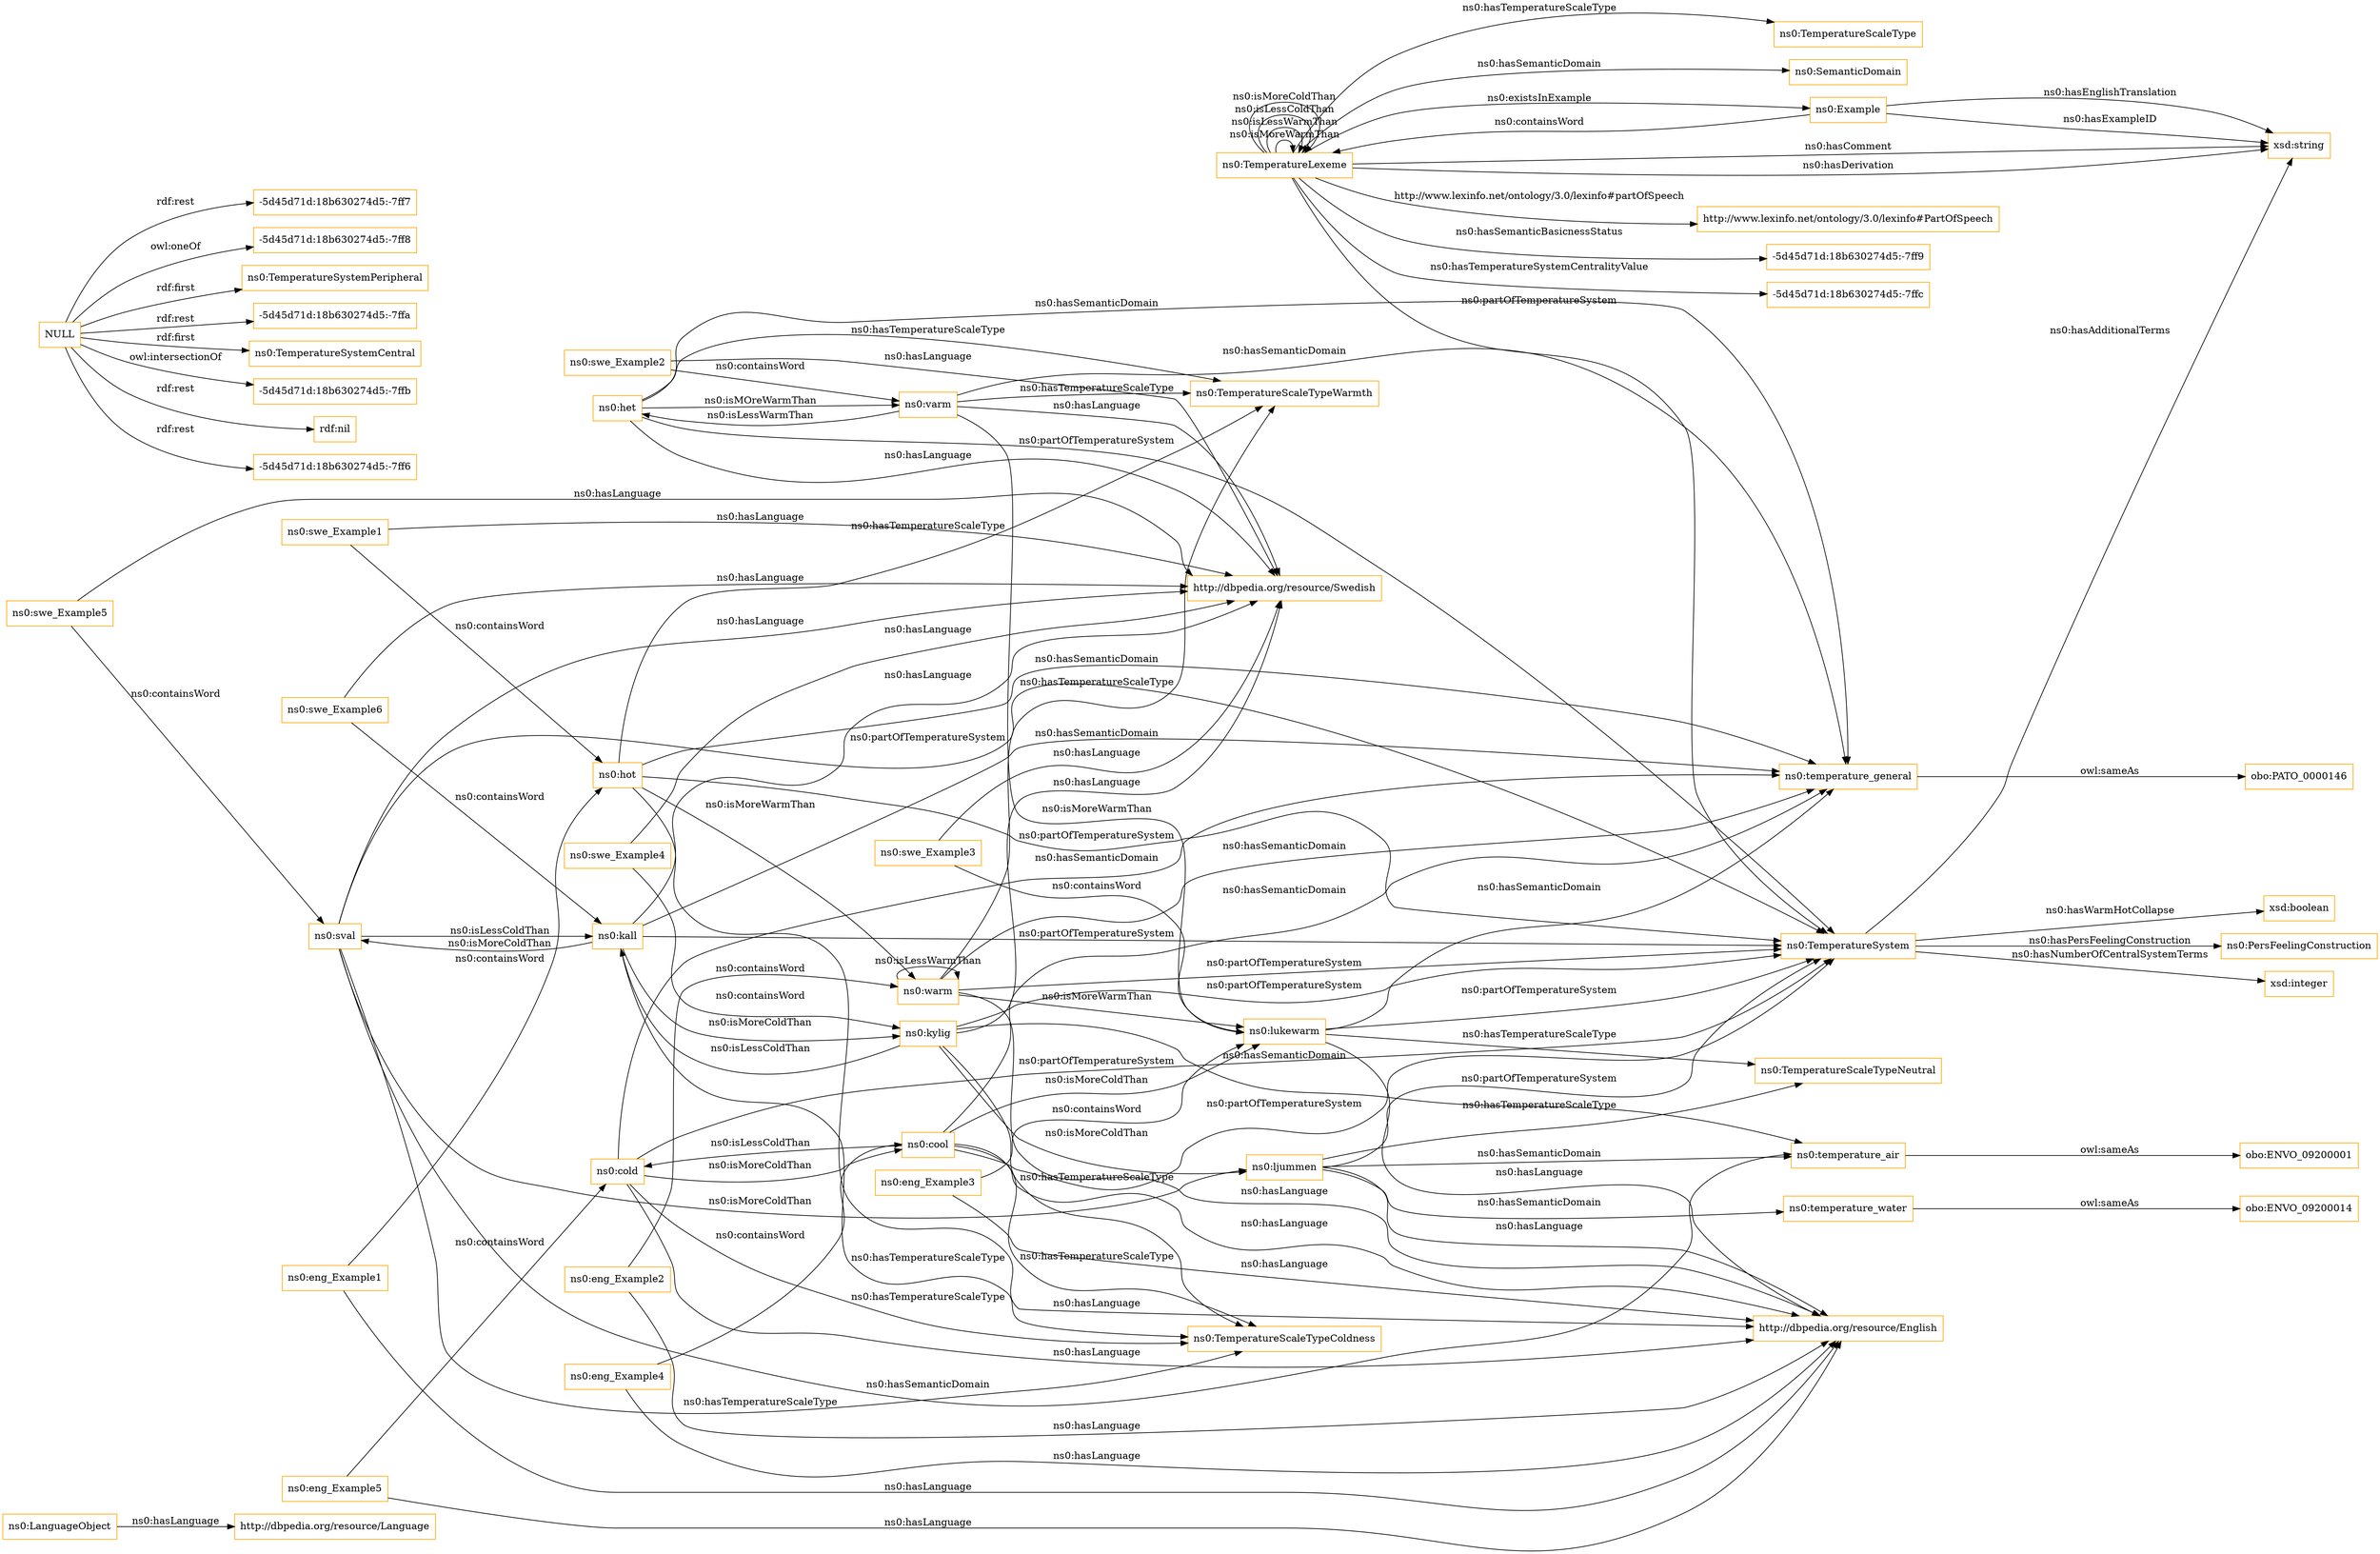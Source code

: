 digraph ar2dtool_diagram { 
rankdir=LR;
size="1501"
node [shape = rectangle, color="orange"]; "ns0:LanguageObject" "ns0:TemperatureLexeme" "ns0:temperature_water" "ns0:temperature_air" "ns0:TemperatureScaleTypeWarmth" "-5d45d71d:18b630274d5:-7ffc" "ns0:TemperatureScaleTypeNeutral" "ns0:TemperatureScaleTypeColdness" "ns0:TemperatureScaleType" "ns0:SemanticDomain" "ns0:temperature_general" "ns0:Example" "ns0:TemperatureSystem" ; /*classes style*/
	"ns0:het" -> "ns0:varm" [ label = "ns0:isMOreWarmThan" ];
	"ns0:het" -> "ns0:TemperatureScaleTypeWarmth" [ label = "ns0:hasTemperatureScaleType" ];
	"ns0:het" -> "ns0:TemperatureSystem" [ label = "ns0:partOfTemperatureSystem" ];
	"ns0:het" -> "ns0:temperature_general" [ label = "ns0:hasSemanticDomain" ];
	"ns0:het" -> "http://dbpedia.org/resource/Swedish" [ label = "ns0:hasLanguage" ];
	"ns0:swe_Example2" -> "http://dbpedia.org/resource/Swedish" [ label = "ns0:hasLanguage" ];
	"ns0:swe_Example2" -> "ns0:varm" [ label = "ns0:containsWord" ];
	"ns0:cold" -> "ns0:cool" [ label = "ns0:isMoreColdThan" ];
	"ns0:cold" -> "ns0:TemperatureScaleTypeColdness" [ label = "ns0:hasTemperatureScaleType" ];
	"ns0:cold" -> "ns0:TemperatureSystem" [ label = "ns0:partOfTemperatureSystem" ];
	"ns0:cold" -> "ns0:temperature_general" [ label = "ns0:hasSemanticDomain" ];
	"ns0:cold" -> "http://dbpedia.org/resource/English" [ label = "ns0:hasLanguage" ];
	"ns0:eng_Example5" -> "http://dbpedia.org/resource/English" [ label = "ns0:hasLanguage" ];
	"ns0:eng_Example5" -> "ns0:cold" [ label = "ns0:containsWord" ];
	"ns0:swe_Example1" -> "http://dbpedia.org/resource/Swedish" [ label = "ns0:hasLanguage" ];
	"ns0:swe_Example1" -> "ns0:hot" [ label = "ns0:containsWord" ];
	"ns0:temperature_water" -> "obo:ENVO_09200014" [ label = "owl:sameAs" ];
	"ns0:eng_Example4" -> "http://dbpedia.org/resource/English" [ label = "ns0:hasLanguage" ];
	"ns0:eng_Example4" -> "ns0:cool" [ label = "ns0:containsWord" ];
	"ns0:cool" -> "ns0:lukewarm" [ label = "ns0:isMoreColdThan" ];
	"ns0:cool" -> "ns0:cold" [ label = "ns0:isLessColdThan" ];
	"ns0:cool" -> "ns0:TemperatureScaleTypeColdness" [ label = "ns0:hasTemperatureScaleType" ];
	"ns0:cool" -> "ns0:TemperatureSystem" [ label = "ns0:partOfTemperatureSystem" ];
	"ns0:cool" -> "ns0:temperature_general" [ label = "ns0:hasSemanticDomain" ];
	"ns0:cool" -> "http://dbpedia.org/resource/English" [ label = "ns0:hasLanguage" ];
	"ns0:warm" -> "ns0:lukewarm" [ label = "ns0:isMoreWarmThan" ];
	"ns0:warm" -> "ns0:warm" [ label = "ns0:isLessWarmThan" ];
	"ns0:warm" -> "ns0:TemperatureScaleTypeWarmth" [ label = "ns0:hasTemperatureScaleType" ];
	"ns0:warm" -> "ns0:TemperatureSystem" [ label = "ns0:partOfTemperatureSystem" ];
	"ns0:warm" -> "ns0:temperature_general" [ label = "ns0:hasSemanticDomain" ];
	"ns0:warm" -> "http://dbpedia.org/resource/English" [ label = "ns0:hasLanguage" ];
	"ns0:temperature_air" -> "obo:ENVO_09200001" [ label = "owl:sameAs" ];
	"ns0:swe_Example6" -> "http://dbpedia.org/resource/Swedish" [ label = "ns0:hasLanguage" ];
	"ns0:swe_Example6" -> "ns0:kall" [ label = "ns0:containsWord" ];
	"ns0:varm" -> "ns0:TemperatureScaleTypeWarmth" [ label = "ns0:hasTemperatureScaleType" ];
	"ns0:varm" -> "ns0:het" [ label = "ns0:isLessWarmThan" ];
	"ns0:varm" -> "http://dbpedia.org/resource/Swedish" [ label = "ns0:hasLanguage" ];
	"ns0:varm" -> "ns0:lukewarm" [ label = "ns0:isMoreWarmThan" ];
	"ns0:varm" -> "ns0:temperature_general" [ label = "ns0:hasSemanticDomain" ];
	"ns0:eng_Example3" -> "http://dbpedia.org/resource/English" [ label = "ns0:hasLanguage" ];
	"ns0:eng_Example3" -> "ns0:lukewarm" [ label = "ns0:containsWord" ];
	"ns0:hot" -> "ns0:warm" [ label = "ns0:isMoreWarmThan" ];
	"ns0:hot" -> "ns0:TemperatureScaleTypeWarmth" [ label = "ns0:hasTemperatureScaleType" ];
	"ns0:hot" -> "ns0:TemperatureSystem" [ label = "ns0:partOfTemperatureSystem" ];
	"ns0:hot" -> "ns0:temperature_general" [ label = "ns0:hasSemanticDomain" ];
	"ns0:hot" -> "http://dbpedia.org/resource/English" [ label = "ns0:hasLanguage" ];
	"ns0:swe_Example5" -> "http://dbpedia.org/resource/Swedish" [ label = "ns0:hasLanguage" ];
	"ns0:swe_Example5" -> "ns0:sval" [ label = "ns0:containsWord" ];
	"ns0:kall" -> "ns0:sval" [ label = "ns0:isMoreColdThan" ];
	"ns0:kall" -> "ns0:TemperatureScaleTypeColdness" [ label = "ns0:hasTemperatureScaleType" ];
	"ns0:kall" -> "ns0:TemperatureSystem" [ label = "ns0:partOfTemperatureSystem" ];
	"ns0:kall" -> "ns0:temperature_general" [ label = "ns0:hasSemanticDomain" ];
	"ns0:kall" -> "ns0:kylig" [ label = "ns0:isMoreColdThan" ];
	"ns0:kall" -> "http://dbpedia.org/resource/Swedish" [ label = "ns0:hasLanguage" ];
	"NULL" -> "-5d45d71d:18b630274d5:-7ff7" [ label = "rdf:rest" ];
	"NULL" -> "-5d45d71d:18b630274d5:-7ff8" [ label = "owl:oneOf" ];
	"NULL" -> "ns0:TemperatureSystemPeripheral" [ label = "rdf:first" ];
	"NULL" -> "-5d45d71d:18b630274d5:-7ffa" [ label = "rdf:rest" ];
	"NULL" -> "ns0:TemperatureSystemCentral" [ label = "rdf:first" ];
	"NULL" -> "-5d45d71d:18b630274d5:-7ffb" [ label = "owl:intersectionOf" ];
	"NULL" -> "rdf:nil" [ label = "rdf:rest" ];
	"NULL" -> "-5d45d71d:18b630274d5:-7ff6" [ label = "rdf:rest" ];
	"ns0:eng_Example2" -> "http://dbpedia.org/resource/English" [ label = "ns0:hasLanguage" ];
	"ns0:eng_Example2" -> "ns0:warm" [ label = "ns0:containsWord" ];
	"ns0:ljummen" -> "ns0:TemperatureScaleTypeNeutral" [ label = "ns0:hasTemperatureScaleType" ];
	"ns0:ljummen" -> "ns0:TemperatureSystem" [ label = "ns0:partOfTemperatureSystem" ];
	"ns0:ljummen" -> "ns0:temperature_water" [ label = "ns0:hasSemanticDomain" ];
	"ns0:ljummen" -> "ns0:temperature_air" [ label = "ns0:hasSemanticDomain" ];
	"ns0:ljummen" -> "http://dbpedia.org/resource/English" [ label = "ns0:hasLanguage" ];
	"ns0:kylig" -> "ns0:ljummen" [ label = "ns0:isMoreColdThan" ];
	"ns0:kylig" -> "http://dbpedia.org/resource/Swedish" [ label = "ns0:hasLanguage" ];
	"ns0:kylig" -> "ns0:kall" [ label = "ns0:isLessColdThan" ];
	"ns0:kylig" -> "ns0:TemperatureScaleTypeColdness" [ label = "ns0:hasTemperatureScaleType" ];
	"ns0:kylig" -> "ns0:TemperatureSystem" [ label = "ns0:partOfTemperatureSystem" ];
	"ns0:kylig" -> "ns0:temperature_air" [ label = "ns0:hasSemanticDomain" ];
	"ns0:lukewarm" -> "ns0:TemperatureScaleTypeNeutral" [ label = "ns0:hasTemperatureScaleType" ];
	"ns0:lukewarm" -> "ns0:TemperatureSystem" [ label = "ns0:partOfTemperatureSystem" ];
	"ns0:lukewarm" -> "ns0:temperature_general" [ label = "ns0:hasSemanticDomain" ];
	"ns0:lukewarm" -> "http://dbpedia.org/resource/English" [ label = "ns0:hasLanguage" ];
	"ns0:swe_Example4" -> "http://dbpedia.org/resource/Swedish" [ label = "ns0:hasLanguage" ];
	"ns0:swe_Example4" -> "ns0:kylig" [ label = "ns0:containsWord" ];
	"ns0:temperature_general" -> "obo:PATO_0000146" [ label = "owl:sameAs" ];
	"ns0:eng_Example1" -> "http://dbpedia.org/resource/English" [ label = "ns0:hasLanguage" ];
	"ns0:eng_Example1" -> "ns0:hot" [ label = "ns0:containsWord" ];
	"ns0:sval" -> "ns0:ljummen" [ label = "ns0:isMoreColdThan" ];
	"ns0:sval" -> "ns0:kall" [ label = "ns0:isLessColdThan" ];
	"ns0:sval" -> "ns0:TemperatureScaleTypeColdness" [ label = "ns0:hasTemperatureScaleType" ];
	"ns0:sval" -> "ns0:TemperatureSystem" [ label = "ns0:partOfTemperatureSystem" ];
	"ns0:sval" -> "ns0:temperature_air" [ label = "ns0:hasSemanticDomain" ];
	"ns0:sval" -> "http://dbpedia.org/resource/Swedish" [ label = "ns0:hasLanguage" ];
	"ns0:swe_Example3" -> "http://dbpedia.org/resource/Swedish" [ label = "ns0:hasLanguage" ];
	"ns0:swe_Example3" -> "ns0:lukewarm" [ label = "ns0:containsWord" ];
	"ns0:Example" -> "xsd:string" [ label = "ns0:hasEnglishTranslation" ];
	"ns0:TemperatureLexeme" -> "xsd:string" [ label = "ns0:hasComment" ];
	"ns0:TemperatureLexeme" -> "ns0:TemperatureLexeme" [ label = "ns0:isMoreWarmThan" ];
	"ns0:TemperatureLexeme" -> "ns0:Example" [ label = "ns0:existsInExample" ];
	"ns0:TemperatureLexeme" -> "ns0:SemanticDomain" [ label = "ns0:hasSemanticDomain" ];
	"ns0:TemperatureSystem" -> "xsd:string" [ label = "ns0:hasAdditionalTerms" ];
	"ns0:TemperatureLexeme" -> "ns0:TemperatureLexeme" [ label = "ns0:isLessWarmThan" ];
	"ns0:TemperatureLexeme" -> "xsd:string" [ label = "ns0:hasDerivation" ];
	"ns0:TemperatureLexeme" -> "ns0:TemperatureSystem" [ label = "ns0:partOfTemperatureSystem" ];
	"ns0:TemperatureLexeme" -> "ns0:TemperatureLexeme" [ label = "ns0:isLessColdThan" ];
	"ns0:LanguageObject" -> "http://dbpedia.org/resource/Language" [ label = "ns0:hasLanguage" ];
	"ns0:TemperatureSystem" -> "xsd:integer" [ label = "ns0:hasNumberOfCentralSystemTerms" ];
	"ns0:TemperatureLexeme" -> "ns0:TemperatureScaleType" [ label = "ns0:hasTemperatureScaleType" ];
	"ns0:TemperatureLexeme" -> "http://www.lexinfo.net/ontology/3.0/lexinfo#PartOfSpeech" [ label = "http://www.lexinfo.net/ontology/3.0/lexinfo#partOfSpeech" ];
	"ns0:Example" -> "ns0:TemperatureLexeme" [ label = "ns0:containsWord" ];
	"ns0:TemperatureSystem" -> "xsd:boolean" [ label = "ns0:hasWarmHotCollapse" ];
	"ns0:TemperatureLexeme" -> "-5d45d71d:18b630274d5:-7ffc" [ label = "ns0:hasTemperatureSystemCentralityValue" ];
	"ns0:TemperatureLexeme" -> "-5d45d71d:18b630274d5:-7ff9" [ label = "ns0:hasSemanticBasicnessStatus" ];
	"ns0:TemperatureSystem" -> "ns0:PersFeelingConstruction" [ label = "ns0:hasPersFeelingConstruction" ];
	"ns0:Example" -> "xsd:string" [ label = "ns0:hasExampleID" ];
	"ns0:TemperatureLexeme" -> "ns0:TemperatureLexeme" [ label = "ns0:isMoreColdThan" ];

}

